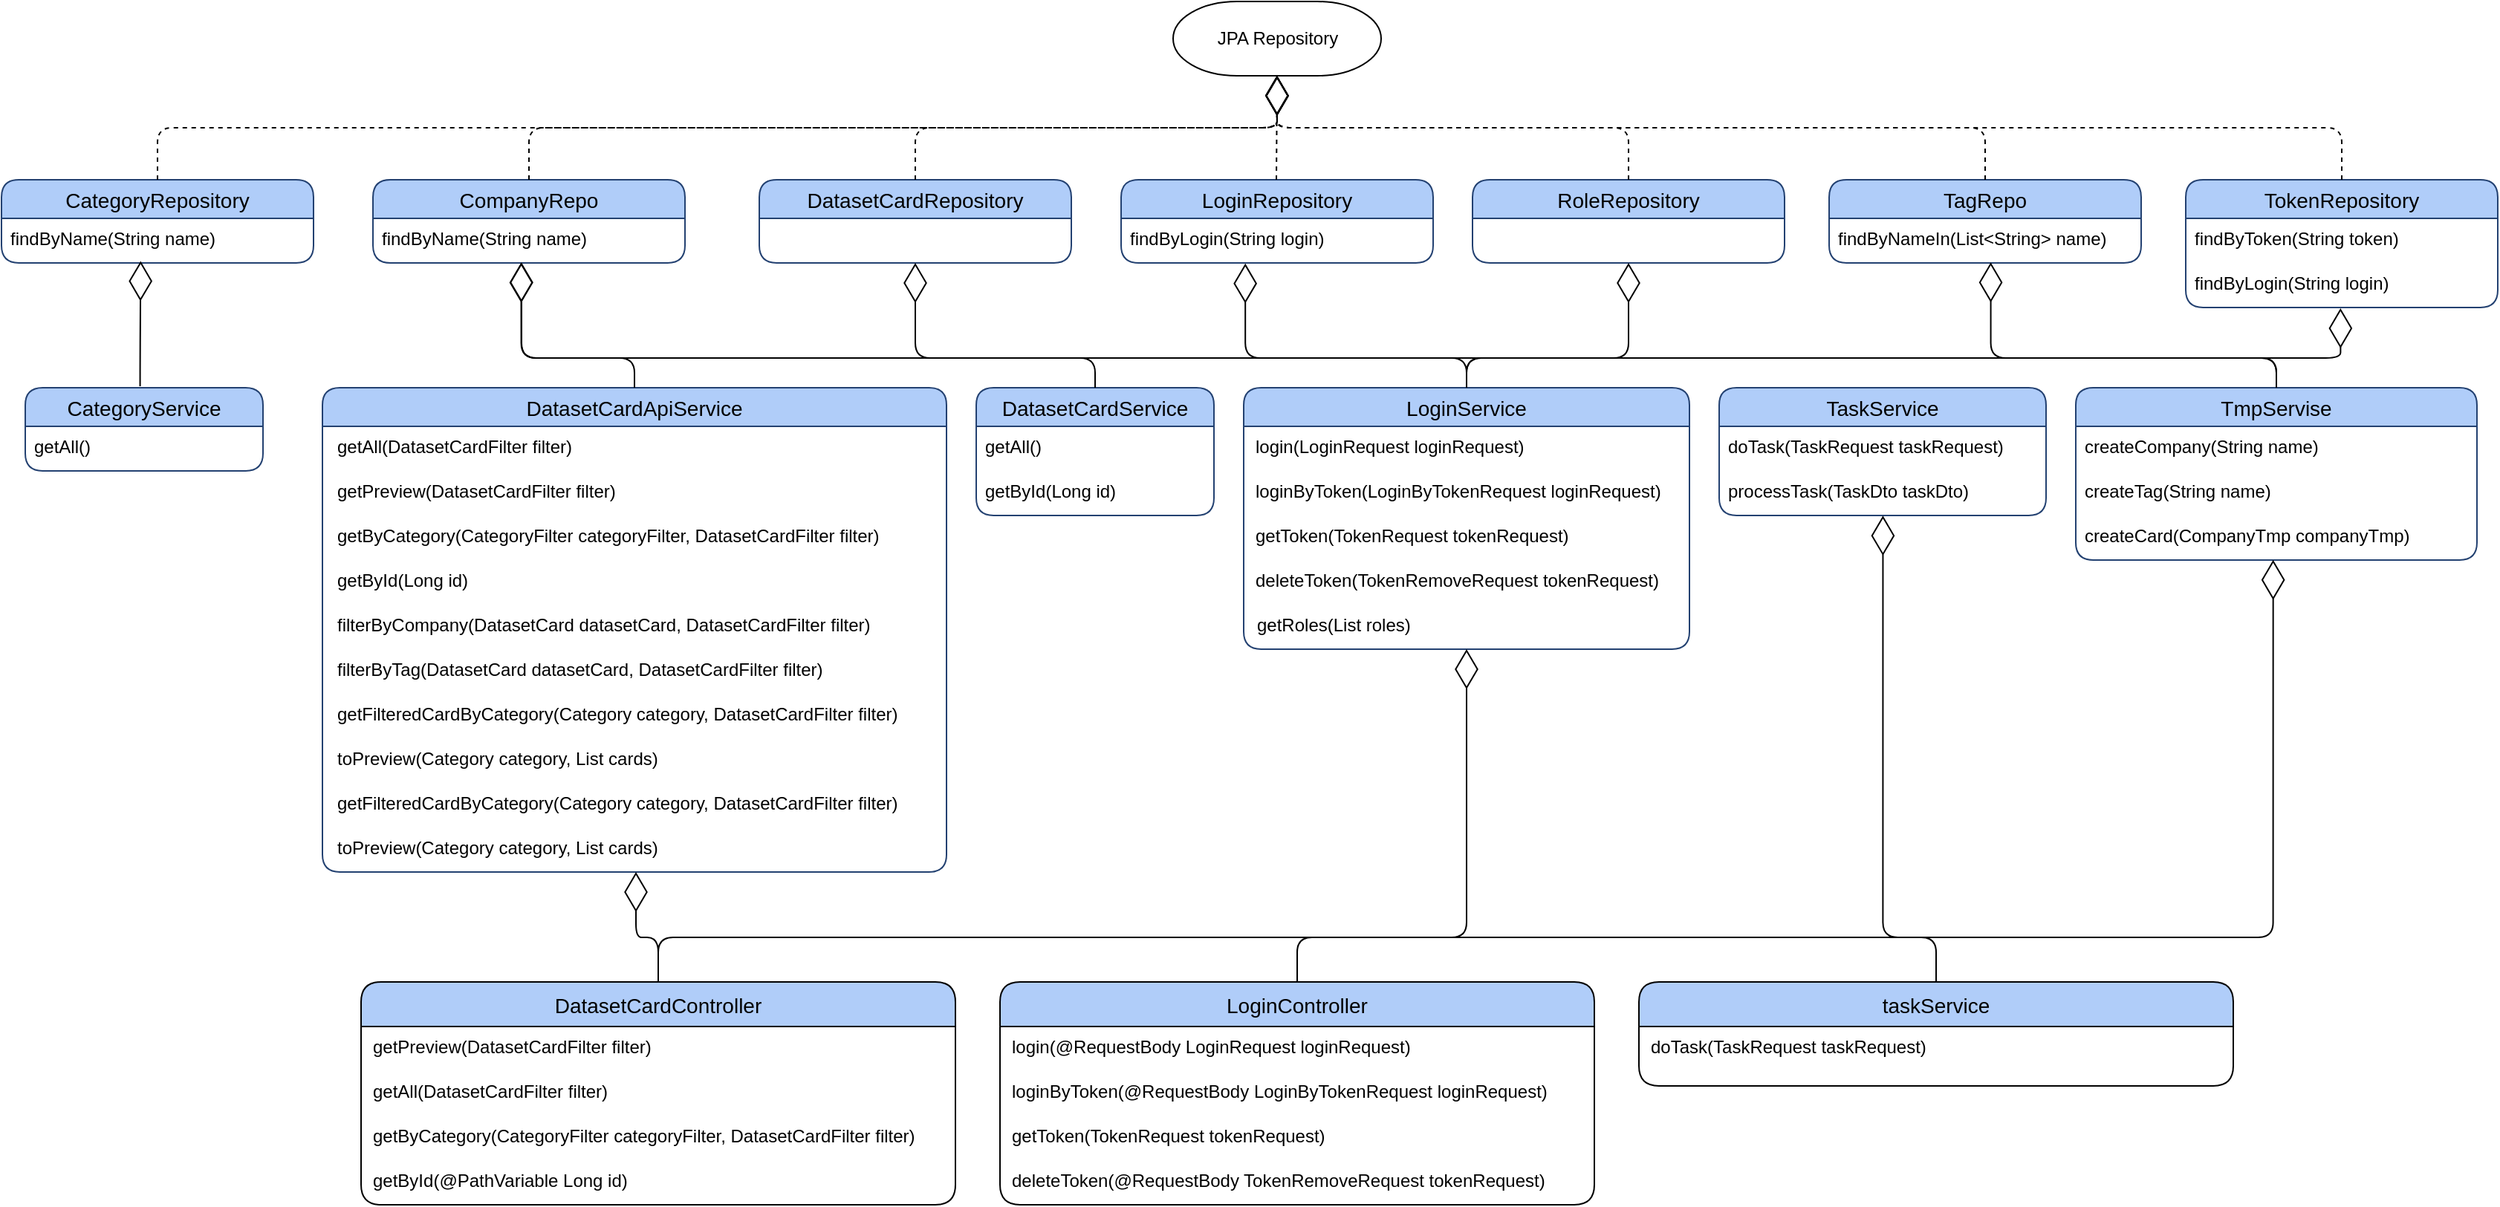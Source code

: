 <mxfile version="14.5.1" type="device"><diagram id="NKlzjq0MQ2A1lwTF-iry" name="Страница 1"><mxGraphModel dx="4287" dy="2023" grid="1" gridSize="10" guides="1" tooltips="1" connect="1" arrows="1" fold="1" page="1" pageScale="1" pageWidth="827" pageHeight="1169" math="0" shadow="0"><root><mxCell id="0"/><mxCell id="1" parent="0"/><mxCell id="oaYUKT0NBrToE5_COXaA-5" value="JPA Repository" style="strokeWidth=1;html=1;shape=mxgraph.flowchart.terminator;whiteSpace=wrap;" vertex="1" parent="1"><mxGeometry x="358.5" y="30" width="140" height="50" as="geometry"/></mxCell><mxCell id="oaYUKT0NBrToE5_COXaA-8" value="DatasetCardRepository" style="swimlane;fontStyle=0;childLayout=stackLayout;horizontal=1;startSize=26;horizontalStack=0;resizeParent=1;resizeParentMax=0;resizeLast=0;collapsible=1;marginBottom=0;align=center;fontSize=14;strokeWidth=1;rounded=1;strokeColor=#234171;fillColor=#B0CDF9;" vertex="1" parent="1"><mxGeometry x="80" y="150" width="210" height="56" as="geometry"/></mxCell><mxCell id="oaYUKT0NBrToE5_COXaA-12" value="LoginRepository" style="swimlane;fontStyle=0;childLayout=stackLayout;horizontal=1;startSize=26;horizontalStack=0;resizeParent=1;resizeParentMax=0;resizeLast=0;collapsible=1;marginBottom=0;align=center;fontSize=14;strokeWidth=1;rounded=1;strokeColor=#234171;fillColor=#B0CDF9;" vertex="1" parent="1"><mxGeometry x="323.5" y="150" width="210" height="56" as="geometry"/></mxCell><mxCell id="oaYUKT0NBrToE5_COXaA-13" value="findByLogin(String login)" style="text;strokeColor=none;fillColor=none;spacingLeft=4;spacingRight=4;overflow=hidden;rotatable=0;points=[[0,0.5],[1,0.5]];portConstraint=eastwest;fontSize=12;" vertex="1" parent="oaYUKT0NBrToE5_COXaA-12"><mxGeometry y="26" width="210" height="30" as="geometry"/></mxCell><mxCell id="oaYUKT0NBrToE5_COXaA-16" value="RoleRepository" style="swimlane;fontStyle=0;childLayout=stackLayout;horizontal=1;startSize=26;horizontalStack=0;resizeParent=1;resizeParentMax=0;resizeLast=0;collapsible=1;marginBottom=0;align=center;fontSize=14;strokeWidth=1;rounded=1;strokeColor=#234171;fillColor=#B0CDF9;" vertex="1" parent="1"><mxGeometry x="560" y="150" width="210" height="56" as="geometry"/></mxCell><mxCell id="oaYUKT0NBrToE5_COXaA-20" value="TagRepo" style="swimlane;fontStyle=0;childLayout=stackLayout;horizontal=1;startSize=26;horizontalStack=0;resizeParent=1;resizeParentMax=0;resizeLast=0;collapsible=1;marginBottom=0;align=center;fontSize=14;strokeWidth=1;rounded=1;strokeColor=#234171;fillColor=#B0CDF9;" vertex="1" parent="1"><mxGeometry x="800" y="150" width="210" height="56" as="geometry"/></mxCell><mxCell id="oaYUKT0NBrToE5_COXaA-21" value="findByNameIn(List&lt;String&gt; name)" style="text;strokeColor=none;fillColor=none;spacingLeft=4;spacingRight=4;overflow=hidden;rotatable=0;points=[[0,0.5],[1,0.5]];portConstraint=eastwest;fontSize=12;" vertex="1" parent="oaYUKT0NBrToE5_COXaA-20"><mxGeometry y="26" width="210" height="30" as="geometry"/></mxCell><mxCell id="oaYUKT0NBrToE5_COXaA-24" value="CompanyRepo" style="swimlane;fontStyle=0;childLayout=stackLayout;horizontal=1;startSize=26;horizontalStack=0;resizeParent=1;resizeParentMax=0;resizeLast=0;collapsible=1;marginBottom=0;align=center;fontSize=14;strokeWidth=1;rounded=1;strokeColor=#234171;fillColor=#B0CDF9;" vertex="1" parent="1"><mxGeometry x="-180" y="150" width="210" height="56" as="geometry"/></mxCell><mxCell id="oaYUKT0NBrToE5_COXaA-25" value="findByName(String name)" style="text;strokeColor=none;fillColor=none;spacingLeft=4;spacingRight=4;overflow=hidden;rotatable=0;points=[[0,0.5],[1,0.5]];portConstraint=eastwest;fontSize=12;" vertex="1" parent="oaYUKT0NBrToE5_COXaA-24"><mxGeometry y="26" width="210" height="30" as="geometry"/></mxCell><mxCell id="oaYUKT0NBrToE5_COXaA-28" value="TokenRepository" style="swimlane;fontStyle=0;childLayout=stackLayout;horizontal=1;startSize=26;horizontalStack=0;resizeParent=1;resizeParentMax=0;resizeLast=0;collapsible=1;marginBottom=0;align=center;fontSize=14;strokeWidth=1;rounded=1;strokeColor=#234171;fillColor=#B0CDF9;" vertex="1" parent="1"><mxGeometry x="1040" y="150" width="210" height="86" as="geometry"/></mxCell><mxCell id="oaYUKT0NBrToE5_COXaA-29" value="findByToken(String token)" style="text;strokeColor=none;fillColor=none;spacingLeft=4;spacingRight=4;overflow=hidden;rotatable=0;points=[[0,0.5],[1,0.5]];portConstraint=eastwest;fontSize=12;" vertex="1" parent="oaYUKT0NBrToE5_COXaA-28"><mxGeometry y="26" width="210" height="30" as="geometry"/></mxCell><mxCell id="oaYUKT0NBrToE5_COXaA-30" value="findByLogin(String login)" style="text;strokeColor=none;fillColor=none;spacingLeft=4;spacingRight=4;overflow=hidden;rotatable=0;points=[[0,0.5],[1,0.5]];portConstraint=eastwest;fontSize=12;" vertex="1" parent="oaYUKT0NBrToE5_COXaA-28"><mxGeometry y="56" width="210" height="30" as="geometry"/></mxCell><mxCell id="oaYUKT0NBrToE5_COXaA-32" value="CategoryRepository" style="swimlane;fontStyle=0;childLayout=stackLayout;horizontal=1;startSize=26;horizontalStack=0;resizeParent=1;resizeParentMax=0;resizeLast=0;collapsible=1;marginBottom=0;align=center;fontSize=14;strokeWidth=1;rounded=1;strokeColor=#234171;fillColor=#B0CDF9;" vertex="1" parent="1"><mxGeometry x="-430" y="150" width="210" height="56" as="geometry"/></mxCell><mxCell id="oaYUKT0NBrToE5_COXaA-33" value="findByName(String name)" style="text;strokeColor=none;fillColor=none;spacingLeft=4;spacingRight=4;overflow=hidden;rotatable=0;points=[[0,0.5],[1,0.5]];portConstraint=eastwest;fontSize=12;" vertex="1" parent="oaYUKT0NBrToE5_COXaA-32"><mxGeometry y="26" width="210" height="30" as="geometry"/></mxCell><mxCell id="oaYUKT0NBrToE5_COXaA-37" value="DatasetCardApiService" style="swimlane;fontStyle=0;childLayout=stackLayout;horizontal=1;startSize=26;horizontalStack=0;resizeParent=1;resizeParentMax=0;resizeLast=0;collapsible=1;marginBottom=0;align=center;fontSize=14;rounded=1;strokeColor=#234171;strokeWidth=1;fillColor=#B0CDF9;" vertex="1" parent="1"><mxGeometry x="-214" y="290" width="420" height="326" as="geometry"/></mxCell><mxCell id="oaYUKT0NBrToE5_COXaA-38" value="getAll(DatasetCardFilter filter)" style="text;strokeColor=none;fillColor=none;spacingLeft=8;spacingRight=4;overflow=hidden;rotatable=0;points=[[0,0.5],[1,0.5]];portConstraint=eastwest;fontSize=12;" vertex="1" parent="oaYUKT0NBrToE5_COXaA-37"><mxGeometry y="26" width="420" height="30" as="geometry"/></mxCell><mxCell id="oaYUKT0NBrToE5_COXaA-39" value="getPreview(DatasetCardFilter filter)" style="text;strokeColor=none;fillColor=none;spacingLeft=8;spacingRight=4;overflow=hidden;rotatable=0;points=[[0,0.5],[1,0.5]];portConstraint=eastwest;fontSize=12;" vertex="1" parent="oaYUKT0NBrToE5_COXaA-37"><mxGeometry y="56" width="420" height="30" as="geometry"/></mxCell><mxCell id="oaYUKT0NBrToE5_COXaA-40" value="getByCategory(CategoryFilter categoryFilter, DatasetCardFilter filter)" style="text;strokeColor=none;fillColor=none;spacingLeft=8;spacingRight=4;overflow=hidden;rotatable=0;points=[[0,0.5],[1,0.5]];portConstraint=eastwest;fontSize=12;" vertex="1" parent="oaYUKT0NBrToE5_COXaA-37"><mxGeometry y="86" width="420" height="30" as="geometry"/></mxCell><mxCell id="oaYUKT0NBrToE5_COXaA-62" value="getById(Long id)" style="text;strokeColor=none;fillColor=none;spacingLeft=8;spacingRight=4;overflow=hidden;rotatable=0;points=[[0,0.5],[1,0.5]];portConstraint=eastwest;fontSize=12;" vertex="1" parent="oaYUKT0NBrToE5_COXaA-37"><mxGeometry y="116" width="420" height="30" as="geometry"/></mxCell><mxCell id="oaYUKT0NBrToE5_COXaA-61" value="filterByCompany(DatasetCard datasetCard, DatasetCardFilter filter)" style="text;strokeColor=none;fillColor=none;spacingLeft=8;spacingRight=4;overflow=hidden;rotatable=0;points=[[0,0.5],[1,0.5]];portConstraint=eastwest;fontSize=12;" vertex="1" parent="oaYUKT0NBrToE5_COXaA-37"><mxGeometry y="146" width="420" height="30" as="geometry"/></mxCell><mxCell id="oaYUKT0NBrToE5_COXaA-63" value="filterByTag(DatasetCard datasetCard, DatasetCardFilter filter)" style="text;whiteSpace=wrap;html=1;spacingLeft=8;" vertex="1" parent="oaYUKT0NBrToE5_COXaA-37"><mxGeometry y="176" width="420" height="30" as="geometry"/></mxCell><mxCell id="oaYUKT0NBrToE5_COXaA-68" value="getFilteredCardByCategory(Category category, DatasetCardFilter filter)" style="text;whiteSpace=wrap;html=1;spacingLeft=8;" vertex="1" parent="oaYUKT0NBrToE5_COXaA-37"><mxGeometry y="206" width="420" height="30" as="geometry"/></mxCell><mxCell id="oaYUKT0NBrToE5_COXaA-67" value="toPreview(Category category, List&lt;DatasetCard&gt; cards)" style="text;whiteSpace=wrap;html=1;spacingLeft=8;" vertex="1" parent="oaYUKT0NBrToE5_COXaA-37"><mxGeometry y="236" width="420" height="30" as="geometry"/></mxCell><mxCell id="oaYUKT0NBrToE5_COXaA-65" value="getFilteredCardByCategory(Category category, DatasetCardFilter filter)" style="text;whiteSpace=wrap;html=1;spacingLeft=8;" vertex="1" parent="oaYUKT0NBrToE5_COXaA-37"><mxGeometry y="266" width="420" height="30" as="geometry"/></mxCell><mxCell id="oaYUKT0NBrToE5_COXaA-66" value="toPreview(Category category, List&lt;DatasetCard&gt; cards)" style="text;whiteSpace=wrap;html=1;spacingLeft=8;" vertex="1" parent="oaYUKT0NBrToE5_COXaA-37"><mxGeometry y="296" width="420" height="30" as="geometry"/></mxCell><mxCell id="oaYUKT0NBrToE5_COXaA-41" value="DatasetCardService" style="swimlane;fontStyle=0;childLayout=stackLayout;horizontal=1;startSize=26;horizontalStack=0;resizeParent=1;resizeParentMax=0;resizeLast=0;collapsible=1;marginBottom=0;align=center;fontSize=14;rounded=1;strokeColor=#234171;strokeWidth=1;fillColor=#B0CDF9;" vertex="1" parent="1"><mxGeometry x="226" y="290" width="160" height="86" as="geometry"/></mxCell><mxCell id="oaYUKT0NBrToE5_COXaA-42" value="getAll()" style="text;strokeColor=none;fillColor=none;spacingLeft=4;spacingRight=4;overflow=hidden;rotatable=0;points=[[0,0.5],[1,0.5]];portConstraint=eastwest;fontSize=12;" vertex="1" parent="oaYUKT0NBrToE5_COXaA-41"><mxGeometry y="26" width="160" height="30" as="geometry"/></mxCell><mxCell id="oaYUKT0NBrToE5_COXaA-43" value="getById(Long id)" style="text;strokeColor=none;fillColor=none;spacingLeft=4;spacingRight=4;overflow=hidden;rotatable=0;points=[[0,0.5],[1,0.5]];portConstraint=eastwest;fontSize=12;" vertex="1" parent="oaYUKT0NBrToE5_COXaA-41"><mxGeometry y="56" width="160" height="30" as="geometry"/></mxCell><mxCell id="oaYUKT0NBrToE5_COXaA-45" value="LoginService" style="swimlane;fontStyle=0;childLayout=stackLayout;horizontal=1;startSize=26;horizontalStack=0;resizeParent=1;resizeParentMax=0;resizeLast=0;collapsible=1;marginBottom=0;align=center;fontSize=14;rounded=1;strokeColor=#234171;strokeWidth=1;fillColor=#B0CDF9;" vertex="1" parent="1"><mxGeometry x="406" y="290" width="300" height="176" as="geometry"/></mxCell><mxCell id="oaYUKT0NBrToE5_COXaA-46" value="login(LoginRequest loginRequest)" style="text;strokeColor=none;fillColor=none;spacingLeft=6;spacingRight=4;overflow=hidden;rotatable=0;points=[[0,0.5],[1,0.5]];portConstraint=eastwest;fontSize=12;" vertex="1" parent="oaYUKT0NBrToE5_COXaA-45"><mxGeometry y="26" width="300" height="30" as="geometry"/></mxCell><mxCell id="oaYUKT0NBrToE5_COXaA-47" value="loginByToken(LoginByTokenRequest loginRequest)" style="text;strokeColor=none;fillColor=none;spacingLeft=6;spacingRight=4;overflow=hidden;rotatable=0;points=[[0,0.5],[1,0.5]];portConstraint=eastwest;fontSize=12;" vertex="1" parent="oaYUKT0NBrToE5_COXaA-45"><mxGeometry y="56" width="300" height="30" as="geometry"/></mxCell><mxCell id="oaYUKT0NBrToE5_COXaA-48" value="getToken(TokenRequest tokenRequest) " style="text;strokeColor=none;fillColor=none;spacingLeft=6;spacingRight=4;overflow=hidden;rotatable=0;points=[[0,0.5],[1,0.5]];portConstraint=eastwest;fontSize=12;" vertex="1" parent="oaYUKT0NBrToE5_COXaA-45"><mxGeometry y="86" width="300" height="30" as="geometry"/></mxCell><mxCell id="oaYUKT0NBrToE5_COXaA-71" value="deleteToken(TokenRemoveRequest tokenRequest)" style="text;whiteSpace=wrap;html=1;spacingLeft=6;" vertex="1" parent="oaYUKT0NBrToE5_COXaA-45"><mxGeometry y="116" width="300" height="30" as="geometry"/></mxCell><mxCell id="oaYUKT0NBrToE5_COXaA-72" value="getRoles(List&lt;String&gt; roles)" style="text;whiteSpace=wrap;html=1;spacingLeft=7;" vertex="1" parent="oaYUKT0NBrToE5_COXaA-45"><mxGeometry y="146" width="300" height="30" as="geometry"/></mxCell><mxCell id="oaYUKT0NBrToE5_COXaA-49" value="TaskService" style="swimlane;fontStyle=0;childLayout=stackLayout;horizontal=1;startSize=26;horizontalStack=0;resizeParent=1;resizeParentMax=0;resizeLast=0;collapsible=1;marginBottom=0;align=center;fontSize=14;rounded=1;strokeColor=#234171;strokeWidth=1;fillColor=#B0CDF9;" vertex="1" parent="1"><mxGeometry x="726" y="290" width="220" height="86" as="geometry"/></mxCell><mxCell id="oaYUKT0NBrToE5_COXaA-50" value="doTask(TaskRequest taskRequest)" style="text;strokeColor=none;fillColor=none;spacingLeft=4;spacingRight=4;overflow=hidden;rotatable=0;points=[[0,0.5],[1,0.5]];portConstraint=eastwest;fontSize=12;" vertex="1" parent="oaYUKT0NBrToE5_COXaA-49"><mxGeometry y="26" width="220" height="30" as="geometry"/></mxCell><mxCell id="oaYUKT0NBrToE5_COXaA-51" value="processTask(TaskDto taskDto)" style="text;strokeColor=none;fillColor=none;spacingLeft=4;spacingRight=4;overflow=hidden;rotatable=0;points=[[0,0.5],[1,0.5]];portConstraint=eastwest;fontSize=12;" vertex="1" parent="oaYUKT0NBrToE5_COXaA-49"><mxGeometry y="56" width="220" height="30" as="geometry"/></mxCell><mxCell id="oaYUKT0NBrToE5_COXaA-53" value="CategoryService" style="swimlane;fontStyle=0;childLayout=stackLayout;horizontal=1;startSize=26;horizontalStack=0;resizeParent=1;resizeParentMax=0;resizeLast=0;collapsible=1;marginBottom=0;align=center;fontSize=14;rounded=1;strokeColor=#234171;strokeWidth=1;fillColor=#B0CDF9;" vertex="1" parent="1"><mxGeometry x="-414" y="290" width="160" height="56" as="geometry"/></mxCell><mxCell id="oaYUKT0NBrToE5_COXaA-54" value="getAll()" style="text;strokeColor=none;fillColor=none;spacingLeft=4;spacingRight=4;overflow=hidden;rotatable=0;points=[[0,0.5],[1,0.5]];portConstraint=eastwest;fontSize=12;" vertex="1" parent="oaYUKT0NBrToE5_COXaA-53"><mxGeometry y="26" width="160" height="30" as="geometry"/></mxCell><mxCell id="oaYUKT0NBrToE5_COXaA-57" value="TmpServise" style="swimlane;fontStyle=0;childLayout=stackLayout;horizontal=1;startSize=26;horizontalStack=0;resizeParent=1;resizeParentMax=0;resizeLast=0;collapsible=1;marginBottom=0;align=center;fontSize=14;rounded=1;strokeColor=#234171;strokeWidth=1;fillColor=#B0CDF9;" vertex="1" parent="1"><mxGeometry x="966" y="290" width="270" height="116" as="geometry"/></mxCell><mxCell id="oaYUKT0NBrToE5_COXaA-58" value="createCompany(String name)" style="text;strokeColor=none;fillColor=none;spacingLeft=4;spacingRight=4;overflow=hidden;rotatable=0;points=[[0,0.5],[1,0.5]];portConstraint=eastwest;fontSize=12;" vertex="1" parent="oaYUKT0NBrToE5_COXaA-57"><mxGeometry y="26" width="270" height="30" as="geometry"/></mxCell><mxCell id="oaYUKT0NBrToE5_COXaA-59" value="createTag(String name) " style="text;strokeColor=none;fillColor=none;spacingLeft=4;spacingRight=4;overflow=hidden;rotatable=0;points=[[0,0.5],[1,0.5]];portConstraint=eastwest;fontSize=12;" vertex="1" parent="oaYUKT0NBrToE5_COXaA-57"><mxGeometry y="56" width="270" height="30" as="geometry"/></mxCell><mxCell id="oaYUKT0NBrToE5_COXaA-60" value="createCard(CompanyTmp companyTmp)" style="text;strokeColor=none;fillColor=none;spacingLeft=4;spacingRight=4;overflow=hidden;rotatable=0;points=[[0,0.5],[1,0.5]];portConstraint=eastwest;fontSize=12;" vertex="1" parent="oaYUKT0NBrToE5_COXaA-57"><mxGeometry y="86" width="270" height="30" as="geometry"/></mxCell><mxCell id="oaYUKT0NBrToE5_COXaA-73" value="DatasetCardController" style="swimlane;childLayout=stackLayout;horizontal=1;startSize=30;horizontalStack=0;rounded=1;fontSize=14;fontStyle=0;strokeWidth=1;resizeParent=0;resizeLast=1;shadow=0;dashed=0;align=center;fillColor=#B0CDF9;" vertex="1" parent="1"><mxGeometry x="-188" y="690" width="400" height="150" as="geometry"/></mxCell><mxCell id="oaYUKT0NBrToE5_COXaA-81" value="getPreview(DatasetCardFilter filter)" style="text;whiteSpace=wrap;html=1;spacingLeft=6;" vertex="1" parent="oaYUKT0NBrToE5_COXaA-73"><mxGeometry y="30" width="400" height="30" as="geometry"/></mxCell><mxCell id="oaYUKT0NBrToE5_COXaA-80" value="getAll(DatasetCardFilter filter)" style="text;whiteSpace=wrap;html=1;spacingLeft=6;" vertex="1" parent="oaYUKT0NBrToE5_COXaA-73"><mxGeometry y="60" width="400" height="30" as="geometry"/></mxCell><mxCell id="oaYUKT0NBrToE5_COXaA-82" value="getByCategory(CategoryFilter categoryFilter, DatasetCardFilter filter)" style="text;whiteSpace=wrap;html=1;spacingLeft=6;" vertex="1" parent="oaYUKT0NBrToE5_COXaA-73"><mxGeometry y="90" width="400" height="30" as="geometry"/></mxCell><mxCell id="oaYUKT0NBrToE5_COXaA-83" value="getById(@PathVariable Long id)" style="text;whiteSpace=wrap;html=1;spacingLeft=6;" vertex="1" parent="oaYUKT0NBrToE5_COXaA-73"><mxGeometry y="120" width="400" height="30" as="geometry"/></mxCell><mxCell id="oaYUKT0NBrToE5_COXaA-87" value="LoginController" style="swimlane;childLayout=stackLayout;horizontal=1;startSize=30;horizontalStack=0;rounded=1;fontSize=14;fontStyle=0;strokeWidth=1;resizeParent=0;resizeLast=1;shadow=0;dashed=0;align=center;fillColor=#B0CDF9;" vertex="1" parent="1"><mxGeometry x="242" y="690" width="400" height="150" as="geometry"/></mxCell><mxCell id="oaYUKT0NBrToE5_COXaA-88" value="login(@RequestBody LoginRequest loginRequest)" style="text;whiteSpace=wrap;html=1;spacingLeft=6;" vertex="1" parent="oaYUKT0NBrToE5_COXaA-87"><mxGeometry y="30" width="400" height="30" as="geometry"/></mxCell><mxCell id="oaYUKT0NBrToE5_COXaA-89" value="loginByToken(@RequestBody LoginByTokenRequest loginRequest)" style="text;whiteSpace=wrap;html=1;spacingLeft=6;" vertex="1" parent="oaYUKT0NBrToE5_COXaA-87"><mxGeometry y="60" width="400" height="30" as="geometry"/></mxCell><mxCell id="oaYUKT0NBrToE5_COXaA-90" value="getToken(TokenRequest tokenRequest)" style="text;whiteSpace=wrap;html=1;spacingLeft=6;" vertex="1" parent="oaYUKT0NBrToE5_COXaA-87"><mxGeometry y="90" width="400" height="30" as="geometry"/></mxCell><mxCell id="oaYUKT0NBrToE5_COXaA-91" value="deleteToken(@RequestBody TokenRemoveRequest tokenRequest)" style="text;whiteSpace=wrap;html=1;spacingLeft=6;" vertex="1" parent="oaYUKT0NBrToE5_COXaA-87"><mxGeometry y="120" width="400" height="30" as="geometry"/></mxCell><mxCell id="oaYUKT0NBrToE5_COXaA-92" value="taskService" style="swimlane;childLayout=stackLayout;horizontal=1;startSize=30;horizontalStack=0;rounded=1;fontSize=14;fontStyle=0;strokeWidth=1;resizeParent=0;resizeLast=1;shadow=0;dashed=0;align=center;fillColor=#B0CDF9;" vertex="1" parent="1"><mxGeometry x="672" y="690" width="400" height="70" as="geometry"/></mxCell><mxCell id="oaYUKT0NBrToE5_COXaA-93" value="doTask(TaskRequest taskRequest)" style="text;whiteSpace=wrap;html=1;spacingLeft=6;" vertex="1" parent="oaYUKT0NBrToE5_COXaA-92"><mxGeometry y="30" width="400" height="40" as="geometry"/></mxCell><mxCell id="oaYUKT0NBrToE5_COXaA-97" value="" style="endArrow=diamondThin;endFill=0;endSize=24;html=1;exitX=0.5;exitY=0;exitDx=0;exitDy=0;entryX=0.5;entryY=1;entryDx=0;entryDy=0;entryPerimeter=0;edgeStyle=orthogonalEdgeStyle;dashed=1;" edge="1" parent="1" source="oaYUKT0NBrToE5_COXaA-32" target="oaYUKT0NBrToE5_COXaA-5"><mxGeometry width="160" relative="1" as="geometry"><mxPoint x="-30" y="110" as="sourcePoint"/><mxPoint x="130" y="110" as="targetPoint"/></mxGeometry></mxCell><mxCell id="oaYUKT0NBrToE5_COXaA-100" value="" style="endArrow=diamondThin;endFill=0;endSize=24;html=1;exitX=0.5;exitY=0;exitDx=0;exitDy=0;edgeStyle=orthogonalEdgeStyle;entryX=0.5;entryY=1;entryDx=0;entryDy=0;entryPerimeter=0;dashed=1;" edge="1" parent="1" source="oaYUKT0NBrToE5_COXaA-24" target="oaYUKT0NBrToE5_COXaA-5"><mxGeometry width="160" relative="1" as="geometry"><mxPoint x="-30" y="110" as="sourcePoint"/><mxPoint x="440" y="80" as="targetPoint"/></mxGeometry></mxCell><mxCell id="oaYUKT0NBrToE5_COXaA-101" value="" style="endArrow=diamondThin;endFill=0;endSize=24;html=1;exitX=0.5;exitY=0;exitDx=0;exitDy=0;edgeStyle=orthogonalEdgeStyle;entryX=0.5;entryY=1;entryDx=0;entryDy=0;entryPerimeter=0;dashed=1;" edge="1" parent="1" source="oaYUKT0NBrToE5_COXaA-8" target="oaYUKT0NBrToE5_COXaA-5"><mxGeometry width="160" relative="1" as="geometry"><mxPoint x="170" y="100" as="sourcePoint"/><mxPoint x="430" y="80" as="targetPoint"/></mxGeometry></mxCell><mxCell id="oaYUKT0NBrToE5_COXaA-102" value="" style="endArrow=diamondThin;endFill=0;endSize=24;html=1;entryX=0.5;entryY=1;entryDx=0;entryDy=0;entryPerimeter=0;dashed=1;" edge="1" parent="1" target="oaYUKT0NBrToE5_COXaA-5"><mxGeometry width="160" relative="1" as="geometry"><mxPoint x="428" y="150" as="sourcePoint"/><mxPoint x="590" y="300" as="targetPoint"/></mxGeometry></mxCell><mxCell id="oaYUKT0NBrToE5_COXaA-103" value="" style="endArrow=diamondThin;endFill=0;endSize=24;html=1;exitX=0.5;exitY=0;exitDx=0;exitDy=0;edgeStyle=orthogonalEdgeStyle;entryX=0.5;entryY=1;entryDx=0;entryDy=0;entryPerimeter=0;dashed=1;" edge="1" parent="1" source="oaYUKT0NBrToE5_COXaA-16" target="oaYUKT0NBrToE5_COXaA-5"><mxGeometry width="160" relative="1" as="geometry"><mxPoint x="350" y="410" as="sourcePoint"/><mxPoint x="430" y="80" as="targetPoint"/></mxGeometry></mxCell><mxCell id="oaYUKT0NBrToE5_COXaA-104" value="" style="endArrow=diamondThin;endFill=0;endSize=24;html=1;exitX=0.5;exitY=0;exitDx=0;exitDy=0;edgeStyle=orthogonalEdgeStyle;entryX=0.499;entryY=0.995;entryDx=0;entryDy=0;entryPerimeter=0;dashed=1;" edge="1" parent="1" source="oaYUKT0NBrToE5_COXaA-20" target="oaYUKT0NBrToE5_COXaA-5"><mxGeometry width="160" relative="1" as="geometry"><mxPoint x="590" y="200" as="sourcePoint"/><mxPoint x="430" y="80" as="targetPoint"/></mxGeometry></mxCell><mxCell id="oaYUKT0NBrToE5_COXaA-105" value="" style="endArrow=diamondThin;endFill=0;endSize=24;html=1;entryX=0.5;entryY=1;entryDx=0;entryDy=0;entryPerimeter=0;exitX=0.5;exitY=0;exitDx=0;exitDy=0;edgeStyle=orthogonalEdgeStyle;dashed=1;" edge="1" parent="1" source="oaYUKT0NBrToE5_COXaA-28" target="oaYUKT0NBrToE5_COXaA-5"><mxGeometry width="160" relative="1" as="geometry"><mxPoint x="590" y="200" as="sourcePoint"/><mxPoint x="750" y="200" as="targetPoint"/></mxGeometry></mxCell><mxCell id="oaYUKT0NBrToE5_COXaA-108" value="" style="endArrow=diamondThin;endFill=0;endSize=24;html=1;entryX=0.5;entryY=1;entryDx=0;entryDy=0;exitX=0.5;exitY=0;exitDx=0;exitDy=0;edgeStyle=orthogonalEdgeStyle;" edge="1" parent="1" source="oaYUKT0NBrToE5_COXaA-41" target="oaYUKT0NBrToE5_COXaA-8"><mxGeometry width="160" relative="1" as="geometry"><mxPoint x="170" y="290" as="sourcePoint"/><mxPoint x="330" y="290" as="targetPoint"/><Array as="points"><mxPoint x="306" y="270"/><mxPoint x="185" y="270"/></Array></mxGeometry></mxCell><mxCell id="oaYUKT0NBrToE5_COXaA-110" value="" style="endArrow=diamondThin;endFill=0;endSize=24;html=1;entryX=0.446;entryY=0.959;entryDx=0;entryDy=0;entryPerimeter=0;edgeStyle=orthogonalEdgeStyle;exitX=0.483;exitY=-0.018;exitDx=0;exitDy=0;exitPerimeter=0;" edge="1" parent="1" source="oaYUKT0NBrToE5_COXaA-53"><mxGeometry width="160" relative="1" as="geometry"><mxPoint x="-336" y="270" as="sourcePoint"/><mxPoint x="-336.34" y="204.77" as="targetPoint"/><Array as="points"><mxPoint x="-337" y="270"/><mxPoint x="-336" y="270"/></Array></mxGeometry></mxCell><mxCell id="oaYUKT0NBrToE5_COXaA-111" value="" style="endArrow=diamondThin;endFill=0;endSize=24;html=1;exitX=0.5;exitY=0;exitDx=0;exitDy=0;entryX=0.476;entryY=0.989;entryDx=0;entryDy=0;entryPerimeter=0;edgeStyle=orthogonalEdgeStyle;" edge="1" parent="1" source="oaYUKT0NBrToE5_COXaA-37" target="oaYUKT0NBrToE5_COXaA-25"><mxGeometry width="160" relative="1" as="geometry"><mxPoint x="-20" y="290" as="sourcePoint"/><mxPoint x="140" y="290" as="targetPoint"/><Array as="points"><mxPoint x="-4" y="270"/><mxPoint x="-80" y="270"/></Array></mxGeometry></mxCell><mxCell id="oaYUKT0NBrToE5_COXaA-112" value="" style="endArrow=diamondThin;endFill=0;endSize=24;html=1;entryX=0.398;entryY=1.011;entryDx=0;entryDy=0;entryPerimeter=0;exitX=0.5;exitY=0;exitDx=0;exitDy=0;edgeStyle=orthogonalEdgeStyle;" edge="1" parent="1" source="oaYUKT0NBrToE5_COXaA-45" target="oaYUKT0NBrToE5_COXaA-13"><mxGeometry width="160" relative="1" as="geometry"><mxPoint x="550" y="290" as="sourcePoint"/><mxPoint x="902" y="320" as="targetPoint"/><Array as="points"><mxPoint x="556" y="270"/><mxPoint x="407" y="270"/></Array></mxGeometry></mxCell><mxCell id="oaYUKT0NBrToE5_COXaA-113" value="" style="endArrow=diamondThin;endFill=0;endSize=24;html=1;entryX=0.5;entryY=1;entryDx=0;entryDy=0;exitX=0.5;exitY=0;exitDx=0;exitDy=0;edgeStyle=orthogonalEdgeStyle;" edge="1" parent="1" source="oaYUKT0NBrToE5_COXaA-45" target="oaYUKT0NBrToE5_COXaA-16"><mxGeometry width="160" relative="1" as="geometry"><mxPoint x="742" y="320" as="sourcePoint"/><mxPoint x="902" y="320" as="targetPoint"/><Array as="points"><mxPoint x="556" y="270"/><mxPoint x="665" y="270"/></Array></mxGeometry></mxCell><mxCell id="oaYUKT0NBrToE5_COXaA-114" value="" style="endArrow=diamondThin;endFill=0;endSize=24;html=1;entryX=0.496;entryY=1.016;entryDx=0;entryDy=0;entryPerimeter=0;exitX=0.5;exitY=0;exitDx=0;exitDy=0;edgeStyle=orthogonalEdgeStyle;" edge="1" parent="1" source="oaYUKT0NBrToE5_COXaA-45" target="oaYUKT0NBrToE5_COXaA-30"><mxGeometry width="160" relative="1" as="geometry"><mxPoint x="740" y="300" as="sourcePoint"/><mxPoint x="900" y="300" as="targetPoint"/><Array as="points"><mxPoint x="1144" y="270"/></Array></mxGeometry></mxCell><mxCell id="oaYUKT0NBrToE5_COXaA-115" value="" style="endArrow=diamondThin;endFill=0;endSize=24;html=1;entryX=0.475;entryY=0.991;entryDx=0;entryDy=0;entryPerimeter=0;exitX=0.5;exitY=0;exitDx=0;exitDy=0;edgeStyle=orthogonalEdgeStyle;" edge="1" parent="1" source="oaYUKT0NBrToE5_COXaA-57" target="oaYUKT0NBrToE5_COXaA-25"><mxGeometry width="160" relative="1" as="geometry"><mxPoint x="550" y="470" as="sourcePoint"/><mxPoint x="-80" y="210" as="targetPoint"/><Array as="points"><mxPoint x="1101" y="270"/><mxPoint x="-80" y="270"/></Array></mxGeometry></mxCell><mxCell id="oaYUKT0NBrToE5_COXaA-116" value="" style="endArrow=diamondThin;endFill=0;endSize=24;html=1;entryX=0.518;entryY=0.987;entryDx=0;entryDy=0;entryPerimeter=0;exitX=0.5;exitY=0;exitDx=0;exitDy=0;edgeStyle=orthogonalEdgeStyle;" edge="1" parent="1" source="oaYUKT0NBrToE5_COXaA-57" target="oaYUKT0NBrToE5_COXaA-21"><mxGeometry width="160" relative="1" as="geometry"><mxPoint x="550" y="470" as="sourcePoint"/><mxPoint x="710" y="470" as="targetPoint"/><Array as="points"><mxPoint x="1101" y="270"/><mxPoint x="909" y="270"/></Array></mxGeometry></mxCell><mxCell id="oaYUKT0NBrToE5_COXaA-117" value="" style="endArrow=diamondThin;endFill=0;endSize=24;html=1;exitX=0.5;exitY=0;exitDx=0;exitDy=0;entryX=0.492;entryY=0.997;entryDx=0;entryDy=0;entryPerimeter=0;edgeStyle=orthogonalEdgeStyle;" edge="1" parent="1" source="oaYUKT0NBrToE5_COXaA-73" target="oaYUKT0NBrToE5_COXaA-60"><mxGeometry width="160" relative="1" as="geometry"><mxPoint x="440" y="500" as="sourcePoint"/><mxPoint x="1108" y="411" as="targetPoint"/><Array as="points"><mxPoint x="12" y="660"/><mxPoint x="1099" y="660"/></Array></mxGeometry></mxCell><mxCell id="oaYUKT0NBrToE5_COXaA-119" value="" style="endArrow=diamondThin;endFill=0;endSize=24;html=1;entryX=0.5;entryY=1;entryDx=0;entryDy=0;exitX=0.5;exitY=0;exitDx=0;exitDy=0;edgeStyle=orthogonalEdgeStyle;" edge="1" parent="1" source="oaYUKT0NBrToE5_COXaA-73"><mxGeometry width="160" relative="1" as="geometry"><mxPoint x="13" y="690" as="sourcePoint"/><mxPoint x="-3" y="616" as="targetPoint"/><Array as="points"><mxPoint x="12" y="660"/><mxPoint x="-3" y="660"/></Array></mxGeometry></mxCell><mxCell id="oaYUKT0NBrToE5_COXaA-120" value="" style="endArrow=diamondThin;endFill=0;endSize=24;html=1;exitX=0.5;exitY=0;exitDx=0;exitDy=0;entryX=0.5;entryY=1;entryDx=0;entryDy=0;edgeStyle=orthogonalEdgeStyle;" edge="1" parent="1" source="oaYUKT0NBrToE5_COXaA-87" target="oaYUKT0NBrToE5_COXaA-72"><mxGeometry width="160" relative="1" as="geometry"><mxPoint x="500" y="720" as="sourcePoint"/><mxPoint x="660" y="720" as="targetPoint"/><Array as="points"><mxPoint x="442" y="660"/><mxPoint x="556" y="660"/></Array></mxGeometry></mxCell><mxCell id="oaYUKT0NBrToE5_COXaA-121" value="" style="endArrow=diamondThin;endFill=0;endSize=24;html=1;entryX=0.501;entryY=1.003;entryDx=0;entryDy=0;entryPerimeter=0;exitX=0.5;exitY=0;exitDx=0;exitDy=0;edgeStyle=orthogonalEdgeStyle;" edge="1" parent="1" source="oaYUKT0NBrToE5_COXaA-92" target="oaYUKT0NBrToE5_COXaA-51"><mxGeometry width="160" relative="1" as="geometry"><mxPoint x="500" y="720" as="sourcePoint"/><mxPoint x="660" y="720" as="targetPoint"/><Array as="points"><mxPoint x="872" y="660"/><mxPoint x="836" y="660"/></Array></mxGeometry></mxCell></root></mxGraphModel></diagram></mxfile>
